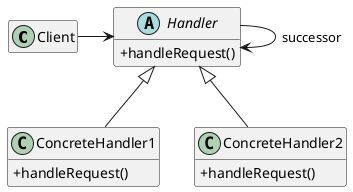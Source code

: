 @startuml
skinparam classAttributeIconSize 0
hide empty members

class Client {
}

abstract class Handler {
    +handleRequest()
}

Client -> Handler
Handler -> Handler : successor

class ConcreteHandler1 {
    +handleRequest()
}

Handler <|-- ConcreteHandler1

class ConcreteHandler2 {
    +handleRequest()
}

Handler <|-- ConcreteHandler2

@enduml
